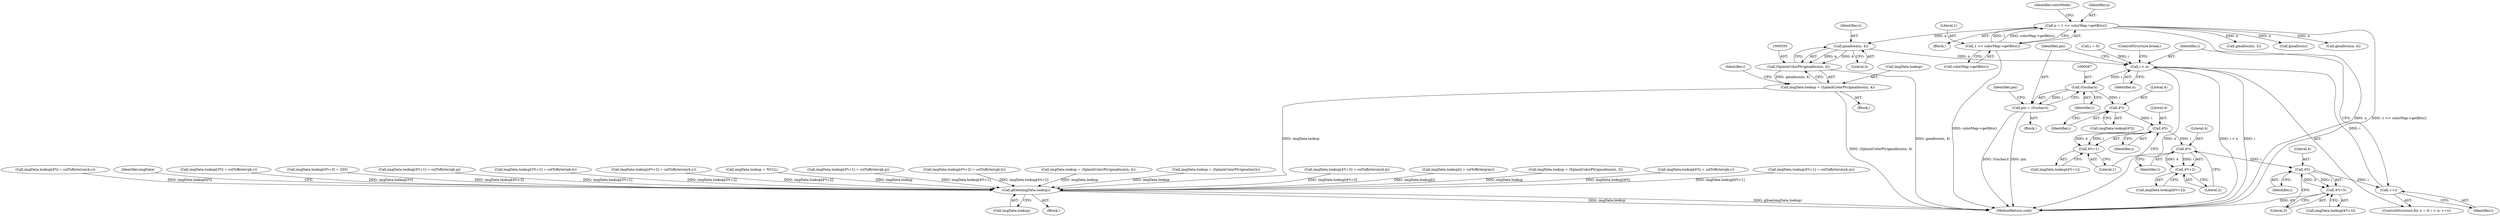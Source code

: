 digraph "0_poppler_7b2d314a61fd0e12f47c62996cb49ec0d1ba747a_12@API" {
"1000551" [label="(Call,gmallocn(n, 4))"];
"1000343" [label="(Call,n = 1 << colorMap->getBits())"];
"1000345" [label="(Call,1 << colorMap->getBits())"];
"1000549" [label="(Call,(SplashColorPtr)gmallocn(n, 4))"];
"1000545" [label="(Call,imgData.lookup = (SplashColorPtr)gmallocn(n, 4))"];
"1000654" [label="(Call,gfree(imgData.lookup))"];
"1000558" [label="(Call,i < n)"];
"1000566" [label="(Call,(Guchar)i)"];
"1000564" [label="(Call,pix = (Guchar)i)"];
"1000579" [label="(Call,4*i)"];
"1000592" [label="(Call,4*i)"];
"1000591" [label="(Call,4*i+1)"];
"1000606" [label="(Call,4*i)"];
"1000605" [label="(Call,4*i+2)"];
"1000620" [label="(Call,4*i)"];
"1000561" [label="(Call,++i)"];
"1000619" [label="(Call,4*i+3)"];
"1000571" [label="(Identifier,pix)"];
"1000553" [label="(Literal,4)"];
"1000447" [label="(Call,imgData.lookup[3*i+2] = colToByte(rgb.b))"];
"1000600" [label="(Call,imgData.lookup[4*i+2] = colToByte(cmyk.y))"];
"1000592" [label="(Call,4*i)"];
"1000333" [label="(Call,imgData.lookup = NULL)"];
"1000579" [label="(Call,4*i)"];
"1000581" [label="(Identifier,i)"];
"1000587" [label="(Call,imgData.lookup[4*i+1])"];
"1000609" [label="(Literal,2)"];
"1000558" [label="(Call,i < n)"];
"1000552" [label="(Identifier,n)"];
"1000615" [label="(Call,imgData.lookup[4*i+3])"];
"1000559" [label="(Identifier,i)"];
"1000565" [label="(Identifier,pix)"];
"1000556" [label="(Identifier,i)"];
"1000605" [label="(Call,4*i+2)"];
"1000504" [label="(Call,imgData.lookup[4*i+1] = colToByte(rgb.g))"];
"1000345" [label="(Call,1 << colorMap->getBits())"];
"1000561" [label="(Call,++i)"];
"1000342" [label="(Block,)"];
"1000593" [label="(Literal,4)"];
"1000551" [label="(Call,gmallocn(n, 4))"];
"1000346" [label="(Literal,1)"];
"1000562" [label="(Identifier,i)"];
"1000398" [label="(Call,gmallocn(n, 3))"];
"1000518" [label="(Call,imgData.lookup[4*i+2] = colToByte(rgb.b))"];
"1000463" [label="(Call,imgData.lookup = (SplashColorPtr)gmallocn(n, 4))"];
"1000433" [label="(Call,imgData.lookup[3*i+1] = colToByte(rgb.g))"];
"1000622" [label="(Identifier,i)"];
"1000655" [label="(Call,imgData.lookup)"];
"1000353" [label="(Call,imgData.lookup = (SplashColorPtr)gmalloc(n))"];
"1000654" [label="(Call,gfree(imgData.lookup))"];
"1000549" [label="(Call,(SplashColorPtr)gmallocn(n, 4))"];
"1000560" [label="(Identifier,n)"];
"1000563" [label="(Block,)"];
"1000575" [label="(Call,imgData.lookup[4*i])"];
"1000545" [label="(Call,imgData.lookup = (SplashColorPtr)gmallocn(n, 4))"];
"1000546" [label="(Call,imgData.lookup)"];
"1000628" [label="(ControlStructure,break;)"];
"1000595" [label="(Literal,1)"];
"1000607" [label="(Literal,4)"];
"1000620" [label="(Call,4*i)"];
"1000594" [label="(Identifier,i)"];
"1000568" [label="(Identifier,i)"];
"1000566" [label="(Call,(Guchar)i)"];
"1000555" [label="(Call,i = 0)"];
"1000591" [label="(Call,4*i+1)"];
"1000608" [label="(Identifier,i)"];
"1000614" [label="(Call,imgData.lookup[4*i+3] = colToByte(cmyk.k))"];
"1000619" [label="(Call,4*i+3)"];
"1000381" [label="(Call,imgData.lookup[i] = colToByte(gray))"];
"1000392" [label="(Call,imgData.lookup = (SplashColorPtr)gmallocn(n, 3))"];
"1000606" [label="(Call,4*i)"];
"1000621" [label="(Literal,4)"];
"1000359" [label="(Call,gmalloc(n))"];
"1000564" [label="(Call,pix = (Guchar)i)"];
"1000492" [label="(Call,imgData.lookup[4*i] = colToByte(rgb.r))"];
"1000343" [label="(Call,n = 1 << colorMap->getBits())"];
"1000586" [label="(Call,imgData.lookup[4*i+1] = colToByte(cmyk.m))"];
"1000350" [label="(Block,)"];
"1000347" [label="(Call,colorMap->getBits())"];
"1000349" [label="(Identifier,colorMode)"];
"1000554" [label="(ControlStructure,for (i = 0; i < n; ++i))"];
"1000662" [label="(MethodReturn,void)"];
"1000469" [label="(Call,gmallocn(n, 4))"];
"1000580" [label="(Literal,4)"];
"1000623" [label="(Literal,3)"];
"1000601" [label="(Call,imgData.lookup[4*i+2])"];
"1000574" [label="(Call,imgData.lookup[4*i] = colToByte(cmyk.c))"];
"1000659" [label="(Identifier,imgData)"];
"1000111" [label="(Block,)"];
"1000421" [label="(Call,imgData.lookup[3*i] = colToByte(rgb.r))"];
"1000532" [label="(Call,imgData.lookup[4*i+3] = 255)"];
"1000344" [label="(Identifier,n)"];
"1000551" -> "1000549"  [label="AST: "];
"1000551" -> "1000553"  [label="CFG: "];
"1000552" -> "1000551"  [label="AST: "];
"1000553" -> "1000551"  [label="AST: "];
"1000549" -> "1000551"  [label="CFG: "];
"1000551" -> "1000549"  [label="DDG: n"];
"1000551" -> "1000549"  [label="DDG: 4"];
"1000343" -> "1000551"  [label="DDG: n"];
"1000551" -> "1000558"  [label="DDG: n"];
"1000343" -> "1000342"  [label="AST: "];
"1000343" -> "1000345"  [label="CFG: "];
"1000344" -> "1000343"  [label="AST: "];
"1000345" -> "1000343"  [label="AST: "];
"1000349" -> "1000343"  [label="CFG: "];
"1000343" -> "1000662"  [label="DDG: n"];
"1000343" -> "1000662"  [label="DDG: 1 << colorMap->getBits()"];
"1000345" -> "1000343"  [label="DDG: 1"];
"1000345" -> "1000343"  [label="DDG: colorMap->getBits()"];
"1000343" -> "1000359"  [label="DDG: n"];
"1000343" -> "1000398"  [label="DDG: n"];
"1000343" -> "1000469"  [label="DDG: n"];
"1000345" -> "1000347"  [label="CFG: "];
"1000346" -> "1000345"  [label="AST: "];
"1000347" -> "1000345"  [label="AST: "];
"1000345" -> "1000662"  [label="DDG: colorMap->getBits()"];
"1000549" -> "1000545"  [label="AST: "];
"1000550" -> "1000549"  [label="AST: "];
"1000545" -> "1000549"  [label="CFG: "];
"1000549" -> "1000662"  [label="DDG: gmallocn(n, 4)"];
"1000549" -> "1000545"  [label="DDG: gmallocn(n, 4)"];
"1000545" -> "1000350"  [label="AST: "];
"1000546" -> "1000545"  [label="AST: "];
"1000556" -> "1000545"  [label="CFG: "];
"1000545" -> "1000662"  [label="DDG: (SplashColorPtr)gmallocn(n, 4)"];
"1000545" -> "1000654"  [label="DDG: imgData.lookup"];
"1000654" -> "1000111"  [label="AST: "];
"1000654" -> "1000655"  [label="CFG: "];
"1000655" -> "1000654"  [label="AST: "];
"1000659" -> "1000654"  [label="CFG: "];
"1000654" -> "1000662"  [label="DDG: imgData.lookup"];
"1000654" -> "1000662"  [label="DDG: gfree(imgData.lookup)"];
"1000574" -> "1000654"  [label="DDG: imgData.lookup[4*i]"];
"1000614" -> "1000654"  [label="DDG: imgData.lookup[4*i+3]"];
"1000463" -> "1000654"  [label="DDG: imgData.lookup"];
"1000504" -> "1000654"  [label="DDG: imgData.lookup[4*i+1]"];
"1000381" -> "1000654"  [label="DDG: imgData.lookup[i]"];
"1000600" -> "1000654"  [label="DDG: imgData.lookup[4*i+2]"];
"1000333" -> "1000654"  [label="DDG: imgData.lookup"];
"1000532" -> "1000654"  [label="DDG: imgData.lookup[4*i+3]"];
"1000433" -> "1000654"  [label="DDG: imgData.lookup[3*i+1]"];
"1000492" -> "1000654"  [label="DDG: imgData.lookup[4*i]"];
"1000392" -> "1000654"  [label="DDG: imgData.lookup"];
"1000518" -> "1000654"  [label="DDG: imgData.lookup[4*i+2]"];
"1000586" -> "1000654"  [label="DDG: imgData.lookup[4*i+1]"];
"1000421" -> "1000654"  [label="DDG: imgData.lookup[3*i]"];
"1000447" -> "1000654"  [label="DDG: imgData.lookup[3*i+2]"];
"1000353" -> "1000654"  [label="DDG: imgData.lookup"];
"1000558" -> "1000554"  [label="AST: "];
"1000558" -> "1000560"  [label="CFG: "];
"1000559" -> "1000558"  [label="AST: "];
"1000560" -> "1000558"  [label="AST: "];
"1000565" -> "1000558"  [label="CFG: "];
"1000628" -> "1000558"  [label="CFG: "];
"1000558" -> "1000662"  [label="DDG: n"];
"1000558" -> "1000662"  [label="DDG: i < n"];
"1000558" -> "1000662"  [label="DDG: i"];
"1000561" -> "1000558"  [label="DDG: i"];
"1000555" -> "1000558"  [label="DDG: i"];
"1000558" -> "1000566"  [label="DDG: i"];
"1000566" -> "1000564"  [label="AST: "];
"1000566" -> "1000568"  [label="CFG: "];
"1000567" -> "1000566"  [label="AST: "];
"1000568" -> "1000566"  [label="AST: "];
"1000564" -> "1000566"  [label="CFG: "];
"1000566" -> "1000564"  [label="DDG: i"];
"1000566" -> "1000579"  [label="DDG: i"];
"1000564" -> "1000563"  [label="AST: "];
"1000565" -> "1000564"  [label="AST: "];
"1000571" -> "1000564"  [label="CFG: "];
"1000564" -> "1000662"  [label="DDG: (Guchar)i"];
"1000564" -> "1000662"  [label="DDG: pix"];
"1000579" -> "1000575"  [label="AST: "];
"1000579" -> "1000581"  [label="CFG: "];
"1000580" -> "1000579"  [label="AST: "];
"1000581" -> "1000579"  [label="AST: "];
"1000575" -> "1000579"  [label="CFG: "];
"1000579" -> "1000592"  [label="DDG: i"];
"1000592" -> "1000591"  [label="AST: "];
"1000592" -> "1000594"  [label="CFG: "];
"1000593" -> "1000592"  [label="AST: "];
"1000594" -> "1000592"  [label="AST: "];
"1000595" -> "1000592"  [label="CFG: "];
"1000592" -> "1000591"  [label="DDG: 4"];
"1000592" -> "1000591"  [label="DDG: i"];
"1000592" -> "1000606"  [label="DDG: i"];
"1000591" -> "1000587"  [label="AST: "];
"1000591" -> "1000595"  [label="CFG: "];
"1000595" -> "1000591"  [label="AST: "];
"1000587" -> "1000591"  [label="CFG: "];
"1000606" -> "1000605"  [label="AST: "];
"1000606" -> "1000608"  [label="CFG: "];
"1000607" -> "1000606"  [label="AST: "];
"1000608" -> "1000606"  [label="AST: "];
"1000609" -> "1000606"  [label="CFG: "];
"1000606" -> "1000605"  [label="DDG: 4"];
"1000606" -> "1000605"  [label="DDG: i"];
"1000606" -> "1000620"  [label="DDG: i"];
"1000605" -> "1000601"  [label="AST: "];
"1000605" -> "1000609"  [label="CFG: "];
"1000609" -> "1000605"  [label="AST: "];
"1000601" -> "1000605"  [label="CFG: "];
"1000620" -> "1000619"  [label="AST: "];
"1000620" -> "1000622"  [label="CFG: "];
"1000621" -> "1000620"  [label="AST: "];
"1000622" -> "1000620"  [label="AST: "];
"1000623" -> "1000620"  [label="CFG: "];
"1000620" -> "1000561"  [label="DDG: i"];
"1000620" -> "1000619"  [label="DDG: 4"];
"1000620" -> "1000619"  [label="DDG: i"];
"1000561" -> "1000554"  [label="AST: "];
"1000561" -> "1000562"  [label="CFG: "];
"1000562" -> "1000561"  [label="AST: "];
"1000559" -> "1000561"  [label="CFG: "];
"1000619" -> "1000615"  [label="AST: "];
"1000619" -> "1000623"  [label="CFG: "];
"1000623" -> "1000619"  [label="AST: "];
"1000615" -> "1000619"  [label="CFG: "];
"1000619" -> "1000662"  [label="DDG: 4*i"];
}
